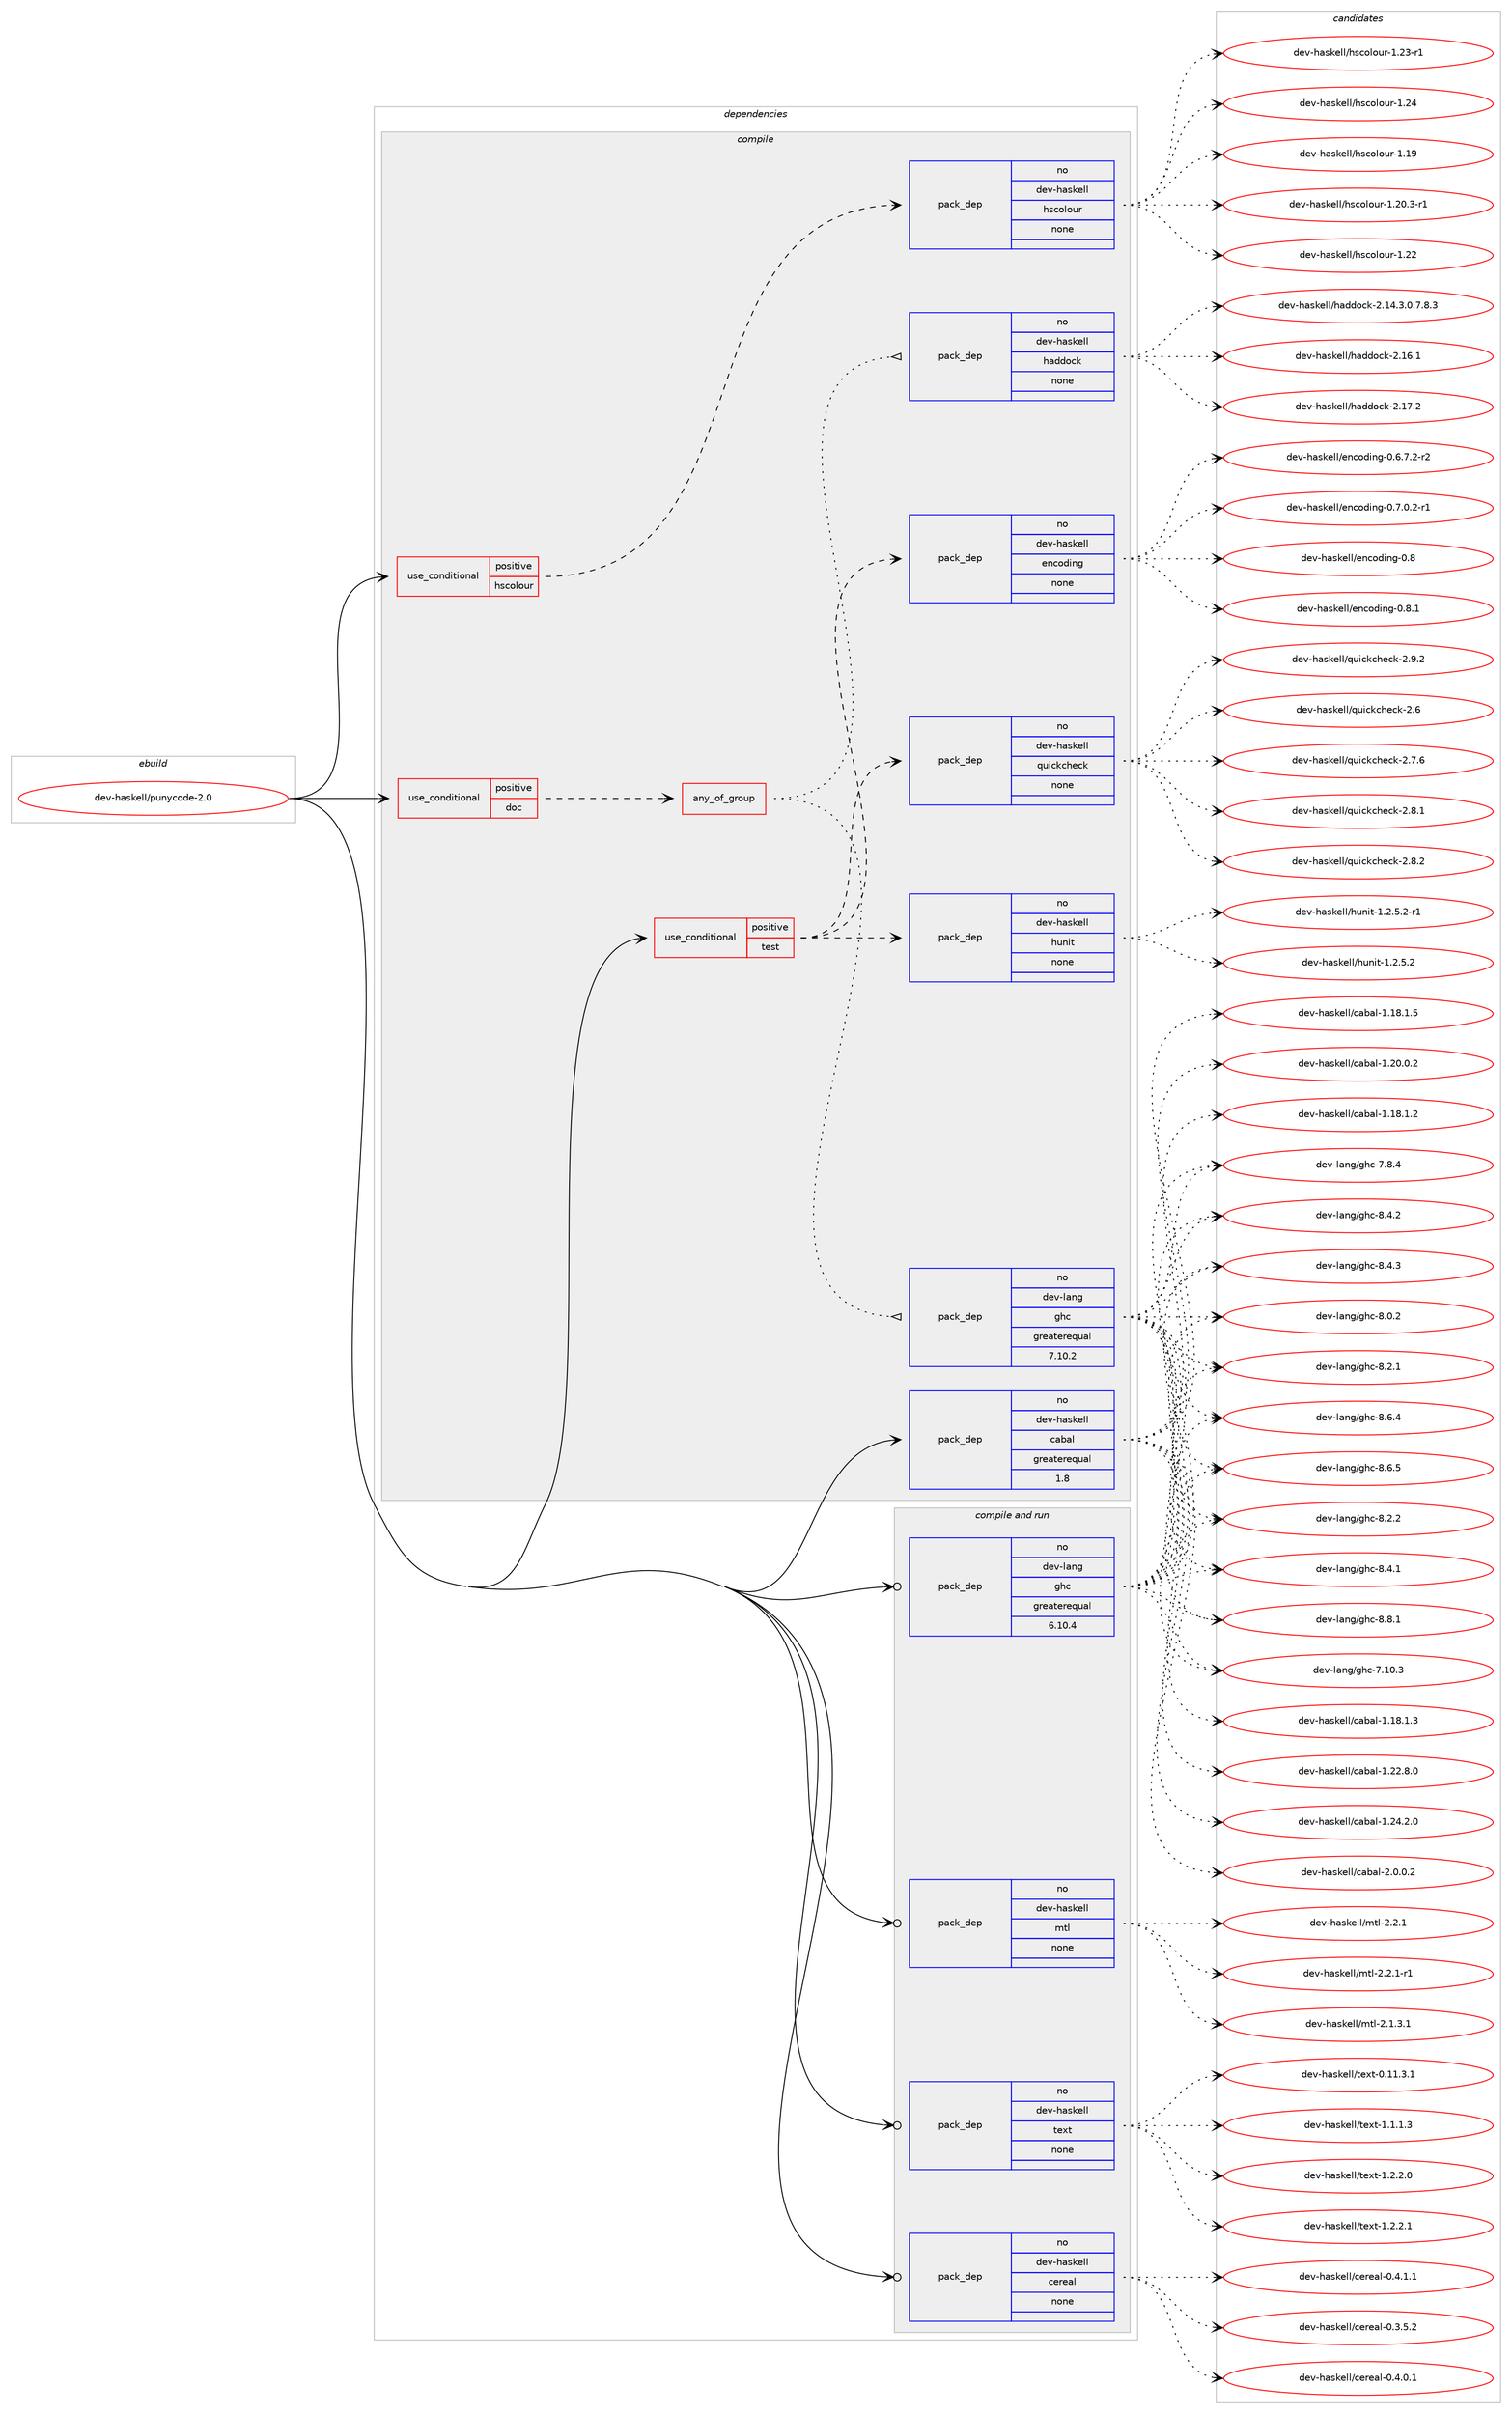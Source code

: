 digraph prolog {

# *************
# Graph options
# *************

newrank=true;
concentrate=true;
compound=true;
graph [rankdir=LR,fontname=Helvetica,fontsize=10,ranksep=1.5];#, ranksep=2.5, nodesep=0.2];
edge  [arrowhead=vee];
node  [fontname=Helvetica,fontsize=10];

# **********
# The ebuild
# **********

subgraph cluster_leftcol {
color=gray;
rank=same;
label=<<i>ebuild</i>>;
id [label="dev-haskell/punycode-2.0", color=red, width=4, href="../dev-haskell/punycode-2.0.svg"];
}

# ****************
# The dependencies
# ****************

subgraph cluster_midcol {
color=gray;
label=<<i>dependencies</i>>;
subgraph cluster_compile {
fillcolor="#eeeeee";
style=filled;
label=<<i>compile</i>>;
subgraph cond127255 {
dependency542092 [label=<<TABLE BORDER="0" CELLBORDER="1" CELLSPACING="0" CELLPADDING="4"><TR><TD ROWSPAN="3" CELLPADDING="10">use_conditional</TD></TR><TR><TD>positive</TD></TR><TR><TD>doc</TD></TR></TABLE>>, shape=none, color=red];
subgraph any10364 {
dependency542093 [label=<<TABLE BORDER="0" CELLBORDER="1" CELLSPACING="0" CELLPADDING="4"><TR><TD CELLPADDING="10">any_of_group</TD></TR></TABLE>>, shape=none, color=red];subgraph pack404116 {
dependency542094 [label=<<TABLE BORDER="0" CELLBORDER="1" CELLSPACING="0" CELLPADDING="4" WIDTH="220"><TR><TD ROWSPAN="6" CELLPADDING="30">pack_dep</TD></TR><TR><TD WIDTH="110">no</TD></TR><TR><TD>dev-haskell</TD></TR><TR><TD>haddock</TD></TR><TR><TD>none</TD></TR><TR><TD></TD></TR></TABLE>>, shape=none, color=blue];
}
dependency542093:e -> dependency542094:w [weight=20,style="dotted",arrowhead="oinv"];
subgraph pack404117 {
dependency542095 [label=<<TABLE BORDER="0" CELLBORDER="1" CELLSPACING="0" CELLPADDING="4" WIDTH="220"><TR><TD ROWSPAN="6" CELLPADDING="30">pack_dep</TD></TR><TR><TD WIDTH="110">no</TD></TR><TR><TD>dev-lang</TD></TR><TR><TD>ghc</TD></TR><TR><TD>greaterequal</TD></TR><TR><TD>7.10.2</TD></TR></TABLE>>, shape=none, color=blue];
}
dependency542093:e -> dependency542095:w [weight=20,style="dotted",arrowhead="oinv"];
}
dependency542092:e -> dependency542093:w [weight=20,style="dashed",arrowhead="vee"];
}
id:e -> dependency542092:w [weight=20,style="solid",arrowhead="vee"];
subgraph cond127256 {
dependency542096 [label=<<TABLE BORDER="0" CELLBORDER="1" CELLSPACING="0" CELLPADDING="4"><TR><TD ROWSPAN="3" CELLPADDING="10">use_conditional</TD></TR><TR><TD>positive</TD></TR><TR><TD>hscolour</TD></TR></TABLE>>, shape=none, color=red];
subgraph pack404118 {
dependency542097 [label=<<TABLE BORDER="0" CELLBORDER="1" CELLSPACING="0" CELLPADDING="4" WIDTH="220"><TR><TD ROWSPAN="6" CELLPADDING="30">pack_dep</TD></TR><TR><TD WIDTH="110">no</TD></TR><TR><TD>dev-haskell</TD></TR><TR><TD>hscolour</TD></TR><TR><TD>none</TD></TR><TR><TD></TD></TR></TABLE>>, shape=none, color=blue];
}
dependency542096:e -> dependency542097:w [weight=20,style="dashed",arrowhead="vee"];
}
id:e -> dependency542096:w [weight=20,style="solid",arrowhead="vee"];
subgraph cond127257 {
dependency542098 [label=<<TABLE BORDER="0" CELLBORDER="1" CELLSPACING="0" CELLPADDING="4"><TR><TD ROWSPAN="3" CELLPADDING="10">use_conditional</TD></TR><TR><TD>positive</TD></TR><TR><TD>test</TD></TR></TABLE>>, shape=none, color=red];
subgraph pack404119 {
dependency542099 [label=<<TABLE BORDER="0" CELLBORDER="1" CELLSPACING="0" CELLPADDING="4" WIDTH="220"><TR><TD ROWSPAN="6" CELLPADDING="30">pack_dep</TD></TR><TR><TD WIDTH="110">no</TD></TR><TR><TD>dev-haskell</TD></TR><TR><TD>encoding</TD></TR><TR><TD>none</TD></TR><TR><TD></TD></TR></TABLE>>, shape=none, color=blue];
}
dependency542098:e -> dependency542099:w [weight=20,style="dashed",arrowhead="vee"];
subgraph pack404120 {
dependency542100 [label=<<TABLE BORDER="0" CELLBORDER="1" CELLSPACING="0" CELLPADDING="4" WIDTH="220"><TR><TD ROWSPAN="6" CELLPADDING="30">pack_dep</TD></TR><TR><TD WIDTH="110">no</TD></TR><TR><TD>dev-haskell</TD></TR><TR><TD>hunit</TD></TR><TR><TD>none</TD></TR><TR><TD></TD></TR></TABLE>>, shape=none, color=blue];
}
dependency542098:e -> dependency542100:w [weight=20,style="dashed",arrowhead="vee"];
subgraph pack404121 {
dependency542101 [label=<<TABLE BORDER="0" CELLBORDER="1" CELLSPACING="0" CELLPADDING="4" WIDTH="220"><TR><TD ROWSPAN="6" CELLPADDING="30">pack_dep</TD></TR><TR><TD WIDTH="110">no</TD></TR><TR><TD>dev-haskell</TD></TR><TR><TD>quickcheck</TD></TR><TR><TD>none</TD></TR><TR><TD></TD></TR></TABLE>>, shape=none, color=blue];
}
dependency542098:e -> dependency542101:w [weight=20,style="dashed",arrowhead="vee"];
}
id:e -> dependency542098:w [weight=20,style="solid",arrowhead="vee"];
subgraph pack404122 {
dependency542102 [label=<<TABLE BORDER="0" CELLBORDER="1" CELLSPACING="0" CELLPADDING="4" WIDTH="220"><TR><TD ROWSPAN="6" CELLPADDING="30">pack_dep</TD></TR><TR><TD WIDTH="110">no</TD></TR><TR><TD>dev-haskell</TD></TR><TR><TD>cabal</TD></TR><TR><TD>greaterequal</TD></TR><TR><TD>1.8</TD></TR></TABLE>>, shape=none, color=blue];
}
id:e -> dependency542102:w [weight=20,style="solid",arrowhead="vee"];
}
subgraph cluster_compileandrun {
fillcolor="#eeeeee";
style=filled;
label=<<i>compile and run</i>>;
subgraph pack404123 {
dependency542103 [label=<<TABLE BORDER="0" CELLBORDER="1" CELLSPACING="0" CELLPADDING="4" WIDTH="220"><TR><TD ROWSPAN="6" CELLPADDING="30">pack_dep</TD></TR><TR><TD WIDTH="110">no</TD></TR><TR><TD>dev-haskell</TD></TR><TR><TD>cereal</TD></TR><TR><TD>none</TD></TR><TR><TD></TD></TR></TABLE>>, shape=none, color=blue];
}
id:e -> dependency542103:w [weight=20,style="solid",arrowhead="odotvee"];
subgraph pack404124 {
dependency542104 [label=<<TABLE BORDER="0" CELLBORDER="1" CELLSPACING="0" CELLPADDING="4" WIDTH="220"><TR><TD ROWSPAN="6" CELLPADDING="30">pack_dep</TD></TR><TR><TD WIDTH="110">no</TD></TR><TR><TD>dev-haskell</TD></TR><TR><TD>mtl</TD></TR><TR><TD>none</TD></TR><TR><TD></TD></TR></TABLE>>, shape=none, color=blue];
}
id:e -> dependency542104:w [weight=20,style="solid",arrowhead="odotvee"];
subgraph pack404125 {
dependency542105 [label=<<TABLE BORDER="0" CELLBORDER="1" CELLSPACING="0" CELLPADDING="4" WIDTH="220"><TR><TD ROWSPAN="6" CELLPADDING="30">pack_dep</TD></TR><TR><TD WIDTH="110">no</TD></TR><TR><TD>dev-haskell</TD></TR><TR><TD>text</TD></TR><TR><TD>none</TD></TR><TR><TD></TD></TR></TABLE>>, shape=none, color=blue];
}
id:e -> dependency542105:w [weight=20,style="solid",arrowhead="odotvee"];
subgraph pack404126 {
dependency542106 [label=<<TABLE BORDER="0" CELLBORDER="1" CELLSPACING="0" CELLPADDING="4" WIDTH="220"><TR><TD ROWSPAN="6" CELLPADDING="30">pack_dep</TD></TR><TR><TD WIDTH="110">no</TD></TR><TR><TD>dev-lang</TD></TR><TR><TD>ghc</TD></TR><TR><TD>greaterequal</TD></TR><TR><TD>6.10.4</TD></TR></TABLE>>, shape=none, color=blue];
}
id:e -> dependency542106:w [weight=20,style="solid",arrowhead="odotvee"];
}
subgraph cluster_run {
fillcolor="#eeeeee";
style=filled;
label=<<i>run</i>>;
}
}

# **************
# The candidates
# **************

subgraph cluster_choices {
rank=same;
color=gray;
label=<<i>candidates</i>>;

subgraph choice404116 {
color=black;
nodesep=1;
choice1001011184510497115107101108108471049710010011199107455046495246514648465546564651 [label="dev-haskell/haddock-2.14.3.0.7.8.3", color=red, width=4,href="../dev-haskell/haddock-2.14.3.0.7.8.3.svg"];
choice100101118451049711510710110810847104971001001119910745504649544649 [label="dev-haskell/haddock-2.16.1", color=red, width=4,href="../dev-haskell/haddock-2.16.1.svg"];
choice100101118451049711510710110810847104971001001119910745504649554650 [label="dev-haskell/haddock-2.17.2", color=red, width=4,href="../dev-haskell/haddock-2.17.2.svg"];
dependency542094:e -> choice1001011184510497115107101108108471049710010011199107455046495246514648465546564651:w [style=dotted,weight="100"];
dependency542094:e -> choice100101118451049711510710110810847104971001001119910745504649544649:w [style=dotted,weight="100"];
dependency542094:e -> choice100101118451049711510710110810847104971001001119910745504649554650:w [style=dotted,weight="100"];
}
subgraph choice404117 {
color=black;
nodesep=1;
choice1001011184510897110103471031049945554649484651 [label="dev-lang/ghc-7.10.3", color=red, width=4,href="../dev-lang/ghc-7.10.3.svg"];
choice10010111845108971101034710310499455546564652 [label="dev-lang/ghc-7.8.4", color=red, width=4,href="../dev-lang/ghc-7.8.4.svg"];
choice10010111845108971101034710310499455646484650 [label="dev-lang/ghc-8.0.2", color=red, width=4,href="../dev-lang/ghc-8.0.2.svg"];
choice10010111845108971101034710310499455646504649 [label="dev-lang/ghc-8.2.1", color=red, width=4,href="../dev-lang/ghc-8.2.1.svg"];
choice10010111845108971101034710310499455646504650 [label="dev-lang/ghc-8.2.2", color=red, width=4,href="../dev-lang/ghc-8.2.2.svg"];
choice10010111845108971101034710310499455646524649 [label="dev-lang/ghc-8.4.1", color=red, width=4,href="../dev-lang/ghc-8.4.1.svg"];
choice10010111845108971101034710310499455646524650 [label="dev-lang/ghc-8.4.2", color=red, width=4,href="../dev-lang/ghc-8.4.2.svg"];
choice10010111845108971101034710310499455646524651 [label="dev-lang/ghc-8.4.3", color=red, width=4,href="../dev-lang/ghc-8.4.3.svg"];
choice10010111845108971101034710310499455646544652 [label="dev-lang/ghc-8.6.4", color=red, width=4,href="../dev-lang/ghc-8.6.4.svg"];
choice10010111845108971101034710310499455646544653 [label="dev-lang/ghc-8.6.5", color=red, width=4,href="../dev-lang/ghc-8.6.5.svg"];
choice10010111845108971101034710310499455646564649 [label="dev-lang/ghc-8.8.1", color=red, width=4,href="../dev-lang/ghc-8.8.1.svg"];
dependency542095:e -> choice1001011184510897110103471031049945554649484651:w [style=dotted,weight="100"];
dependency542095:e -> choice10010111845108971101034710310499455546564652:w [style=dotted,weight="100"];
dependency542095:e -> choice10010111845108971101034710310499455646484650:w [style=dotted,weight="100"];
dependency542095:e -> choice10010111845108971101034710310499455646504649:w [style=dotted,weight="100"];
dependency542095:e -> choice10010111845108971101034710310499455646504650:w [style=dotted,weight="100"];
dependency542095:e -> choice10010111845108971101034710310499455646524649:w [style=dotted,weight="100"];
dependency542095:e -> choice10010111845108971101034710310499455646524650:w [style=dotted,weight="100"];
dependency542095:e -> choice10010111845108971101034710310499455646524651:w [style=dotted,weight="100"];
dependency542095:e -> choice10010111845108971101034710310499455646544652:w [style=dotted,weight="100"];
dependency542095:e -> choice10010111845108971101034710310499455646544653:w [style=dotted,weight="100"];
dependency542095:e -> choice10010111845108971101034710310499455646564649:w [style=dotted,weight="100"];
}
subgraph choice404118 {
color=black;
nodesep=1;
choice100101118451049711510710110810847104115991111081111171144549464957 [label="dev-haskell/hscolour-1.19", color=red, width=4,href="../dev-haskell/hscolour-1.19.svg"];
choice10010111845104971151071011081084710411599111108111117114454946504846514511449 [label="dev-haskell/hscolour-1.20.3-r1", color=red, width=4,href="../dev-haskell/hscolour-1.20.3-r1.svg"];
choice100101118451049711510710110810847104115991111081111171144549465050 [label="dev-haskell/hscolour-1.22", color=red, width=4,href="../dev-haskell/hscolour-1.22.svg"];
choice1001011184510497115107101108108471041159911110811111711445494650514511449 [label="dev-haskell/hscolour-1.23-r1", color=red, width=4,href="../dev-haskell/hscolour-1.23-r1.svg"];
choice100101118451049711510710110810847104115991111081111171144549465052 [label="dev-haskell/hscolour-1.24", color=red, width=4,href="../dev-haskell/hscolour-1.24.svg"];
dependency542097:e -> choice100101118451049711510710110810847104115991111081111171144549464957:w [style=dotted,weight="100"];
dependency542097:e -> choice10010111845104971151071011081084710411599111108111117114454946504846514511449:w [style=dotted,weight="100"];
dependency542097:e -> choice100101118451049711510710110810847104115991111081111171144549465050:w [style=dotted,weight="100"];
dependency542097:e -> choice1001011184510497115107101108108471041159911110811111711445494650514511449:w [style=dotted,weight="100"];
dependency542097:e -> choice100101118451049711510710110810847104115991111081111171144549465052:w [style=dotted,weight="100"];
}
subgraph choice404119 {
color=black;
nodesep=1;
choice1001011184510497115107101108108471011109911110010511010345484654465546504511450 [label="dev-haskell/encoding-0.6.7.2-r2", color=red, width=4,href="../dev-haskell/encoding-0.6.7.2-r2.svg"];
choice1001011184510497115107101108108471011109911110010511010345484655464846504511449 [label="dev-haskell/encoding-0.7.0.2-r1", color=red, width=4,href="../dev-haskell/encoding-0.7.0.2-r1.svg"];
choice1001011184510497115107101108108471011109911110010511010345484656 [label="dev-haskell/encoding-0.8", color=red, width=4,href="../dev-haskell/encoding-0.8.svg"];
choice10010111845104971151071011081084710111099111100105110103454846564649 [label="dev-haskell/encoding-0.8.1", color=red, width=4,href="../dev-haskell/encoding-0.8.1.svg"];
dependency542099:e -> choice1001011184510497115107101108108471011109911110010511010345484654465546504511450:w [style=dotted,weight="100"];
dependency542099:e -> choice1001011184510497115107101108108471011109911110010511010345484655464846504511449:w [style=dotted,weight="100"];
dependency542099:e -> choice1001011184510497115107101108108471011109911110010511010345484656:w [style=dotted,weight="100"];
dependency542099:e -> choice10010111845104971151071011081084710111099111100105110103454846564649:w [style=dotted,weight="100"];
}
subgraph choice404120 {
color=black;
nodesep=1;
choice1001011184510497115107101108108471041171101051164549465046534650 [label="dev-haskell/hunit-1.2.5.2", color=red, width=4,href="../dev-haskell/hunit-1.2.5.2.svg"];
choice10010111845104971151071011081084710411711010511645494650465346504511449 [label="dev-haskell/hunit-1.2.5.2-r1", color=red, width=4,href="../dev-haskell/hunit-1.2.5.2-r1.svg"];
dependency542100:e -> choice1001011184510497115107101108108471041171101051164549465046534650:w [style=dotted,weight="100"];
dependency542100:e -> choice10010111845104971151071011081084710411711010511645494650465346504511449:w [style=dotted,weight="100"];
}
subgraph choice404121 {
color=black;
nodesep=1;
choice10010111845104971151071011081084711311710599107991041019910745504654 [label="dev-haskell/quickcheck-2.6", color=red, width=4,href="../dev-haskell/quickcheck-2.6.svg"];
choice100101118451049711510710110810847113117105991079910410199107455046554654 [label="dev-haskell/quickcheck-2.7.6", color=red, width=4,href="../dev-haskell/quickcheck-2.7.6.svg"];
choice100101118451049711510710110810847113117105991079910410199107455046564649 [label="dev-haskell/quickcheck-2.8.1", color=red, width=4,href="../dev-haskell/quickcheck-2.8.1.svg"];
choice100101118451049711510710110810847113117105991079910410199107455046564650 [label="dev-haskell/quickcheck-2.8.2", color=red, width=4,href="../dev-haskell/quickcheck-2.8.2.svg"];
choice100101118451049711510710110810847113117105991079910410199107455046574650 [label="dev-haskell/quickcheck-2.9.2", color=red, width=4,href="../dev-haskell/quickcheck-2.9.2.svg"];
dependency542101:e -> choice10010111845104971151071011081084711311710599107991041019910745504654:w [style=dotted,weight="100"];
dependency542101:e -> choice100101118451049711510710110810847113117105991079910410199107455046554654:w [style=dotted,weight="100"];
dependency542101:e -> choice100101118451049711510710110810847113117105991079910410199107455046564649:w [style=dotted,weight="100"];
dependency542101:e -> choice100101118451049711510710110810847113117105991079910410199107455046564650:w [style=dotted,weight="100"];
dependency542101:e -> choice100101118451049711510710110810847113117105991079910410199107455046574650:w [style=dotted,weight="100"];
}
subgraph choice404122 {
color=black;
nodesep=1;
choice10010111845104971151071011081084799979897108454946495646494650 [label="dev-haskell/cabal-1.18.1.2", color=red, width=4,href="../dev-haskell/cabal-1.18.1.2.svg"];
choice10010111845104971151071011081084799979897108454946495646494651 [label="dev-haskell/cabal-1.18.1.3", color=red, width=4,href="../dev-haskell/cabal-1.18.1.3.svg"];
choice10010111845104971151071011081084799979897108454946495646494653 [label="dev-haskell/cabal-1.18.1.5", color=red, width=4,href="../dev-haskell/cabal-1.18.1.5.svg"];
choice10010111845104971151071011081084799979897108454946504846484650 [label="dev-haskell/cabal-1.20.0.2", color=red, width=4,href="../dev-haskell/cabal-1.20.0.2.svg"];
choice10010111845104971151071011081084799979897108454946505046564648 [label="dev-haskell/cabal-1.22.8.0", color=red, width=4,href="../dev-haskell/cabal-1.22.8.0.svg"];
choice10010111845104971151071011081084799979897108454946505246504648 [label="dev-haskell/cabal-1.24.2.0", color=red, width=4,href="../dev-haskell/cabal-1.24.2.0.svg"];
choice100101118451049711510710110810847999798971084550464846484650 [label="dev-haskell/cabal-2.0.0.2", color=red, width=4,href="../dev-haskell/cabal-2.0.0.2.svg"];
dependency542102:e -> choice10010111845104971151071011081084799979897108454946495646494650:w [style=dotted,weight="100"];
dependency542102:e -> choice10010111845104971151071011081084799979897108454946495646494651:w [style=dotted,weight="100"];
dependency542102:e -> choice10010111845104971151071011081084799979897108454946495646494653:w [style=dotted,weight="100"];
dependency542102:e -> choice10010111845104971151071011081084799979897108454946504846484650:w [style=dotted,weight="100"];
dependency542102:e -> choice10010111845104971151071011081084799979897108454946505046564648:w [style=dotted,weight="100"];
dependency542102:e -> choice10010111845104971151071011081084799979897108454946505246504648:w [style=dotted,weight="100"];
dependency542102:e -> choice100101118451049711510710110810847999798971084550464846484650:w [style=dotted,weight="100"];
}
subgraph choice404123 {
color=black;
nodesep=1;
choice10010111845104971151071011081084799101114101971084548465146534650 [label="dev-haskell/cereal-0.3.5.2", color=red, width=4,href="../dev-haskell/cereal-0.3.5.2.svg"];
choice10010111845104971151071011081084799101114101971084548465246484649 [label="dev-haskell/cereal-0.4.0.1", color=red, width=4,href="../dev-haskell/cereal-0.4.0.1.svg"];
choice10010111845104971151071011081084799101114101971084548465246494649 [label="dev-haskell/cereal-0.4.1.1", color=red, width=4,href="../dev-haskell/cereal-0.4.1.1.svg"];
dependency542103:e -> choice10010111845104971151071011081084799101114101971084548465146534650:w [style=dotted,weight="100"];
dependency542103:e -> choice10010111845104971151071011081084799101114101971084548465246484649:w [style=dotted,weight="100"];
dependency542103:e -> choice10010111845104971151071011081084799101114101971084548465246494649:w [style=dotted,weight="100"];
}
subgraph choice404124 {
color=black;
nodesep=1;
choice1001011184510497115107101108108471091161084550464946514649 [label="dev-haskell/mtl-2.1.3.1", color=red, width=4,href="../dev-haskell/mtl-2.1.3.1.svg"];
choice100101118451049711510710110810847109116108455046504649 [label="dev-haskell/mtl-2.2.1", color=red, width=4,href="../dev-haskell/mtl-2.2.1.svg"];
choice1001011184510497115107101108108471091161084550465046494511449 [label="dev-haskell/mtl-2.2.1-r1", color=red, width=4,href="../dev-haskell/mtl-2.2.1-r1.svg"];
dependency542104:e -> choice1001011184510497115107101108108471091161084550464946514649:w [style=dotted,weight="100"];
dependency542104:e -> choice100101118451049711510710110810847109116108455046504649:w [style=dotted,weight="100"];
dependency542104:e -> choice1001011184510497115107101108108471091161084550465046494511449:w [style=dotted,weight="100"];
}
subgraph choice404125 {
color=black;
nodesep=1;
choice100101118451049711510710110810847116101120116454846494946514649 [label="dev-haskell/text-0.11.3.1", color=red, width=4,href="../dev-haskell/text-0.11.3.1.svg"];
choice1001011184510497115107101108108471161011201164549464946494651 [label="dev-haskell/text-1.1.1.3", color=red, width=4,href="../dev-haskell/text-1.1.1.3.svg"];
choice1001011184510497115107101108108471161011201164549465046504648 [label="dev-haskell/text-1.2.2.0", color=red, width=4,href="../dev-haskell/text-1.2.2.0.svg"];
choice1001011184510497115107101108108471161011201164549465046504649 [label="dev-haskell/text-1.2.2.1", color=red, width=4,href="../dev-haskell/text-1.2.2.1.svg"];
dependency542105:e -> choice100101118451049711510710110810847116101120116454846494946514649:w [style=dotted,weight="100"];
dependency542105:e -> choice1001011184510497115107101108108471161011201164549464946494651:w [style=dotted,weight="100"];
dependency542105:e -> choice1001011184510497115107101108108471161011201164549465046504648:w [style=dotted,weight="100"];
dependency542105:e -> choice1001011184510497115107101108108471161011201164549465046504649:w [style=dotted,weight="100"];
}
subgraph choice404126 {
color=black;
nodesep=1;
choice1001011184510897110103471031049945554649484651 [label="dev-lang/ghc-7.10.3", color=red, width=4,href="../dev-lang/ghc-7.10.3.svg"];
choice10010111845108971101034710310499455546564652 [label="dev-lang/ghc-7.8.4", color=red, width=4,href="../dev-lang/ghc-7.8.4.svg"];
choice10010111845108971101034710310499455646484650 [label="dev-lang/ghc-8.0.2", color=red, width=4,href="../dev-lang/ghc-8.0.2.svg"];
choice10010111845108971101034710310499455646504649 [label="dev-lang/ghc-8.2.1", color=red, width=4,href="../dev-lang/ghc-8.2.1.svg"];
choice10010111845108971101034710310499455646504650 [label="dev-lang/ghc-8.2.2", color=red, width=4,href="../dev-lang/ghc-8.2.2.svg"];
choice10010111845108971101034710310499455646524649 [label="dev-lang/ghc-8.4.1", color=red, width=4,href="../dev-lang/ghc-8.4.1.svg"];
choice10010111845108971101034710310499455646524650 [label="dev-lang/ghc-8.4.2", color=red, width=4,href="../dev-lang/ghc-8.4.2.svg"];
choice10010111845108971101034710310499455646524651 [label="dev-lang/ghc-8.4.3", color=red, width=4,href="../dev-lang/ghc-8.4.3.svg"];
choice10010111845108971101034710310499455646544652 [label="dev-lang/ghc-8.6.4", color=red, width=4,href="../dev-lang/ghc-8.6.4.svg"];
choice10010111845108971101034710310499455646544653 [label="dev-lang/ghc-8.6.5", color=red, width=4,href="../dev-lang/ghc-8.6.5.svg"];
choice10010111845108971101034710310499455646564649 [label="dev-lang/ghc-8.8.1", color=red, width=4,href="../dev-lang/ghc-8.8.1.svg"];
dependency542106:e -> choice1001011184510897110103471031049945554649484651:w [style=dotted,weight="100"];
dependency542106:e -> choice10010111845108971101034710310499455546564652:w [style=dotted,weight="100"];
dependency542106:e -> choice10010111845108971101034710310499455646484650:w [style=dotted,weight="100"];
dependency542106:e -> choice10010111845108971101034710310499455646504649:w [style=dotted,weight="100"];
dependency542106:e -> choice10010111845108971101034710310499455646504650:w [style=dotted,weight="100"];
dependency542106:e -> choice10010111845108971101034710310499455646524649:w [style=dotted,weight="100"];
dependency542106:e -> choice10010111845108971101034710310499455646524650:w [style=dotted,weight="100"];
dependency542106:e -> choice10010111845108971101034710310499455646524651:w [style=dotted,weight="100"];
dependency542106:e -> choice10010111845108971101034710310499455646544652:w [style=dotted,weight="100"];
dependency542106:e -> choice10010111845108971101034710310499455646544653:w [style=dotted,weight="100"];
dependency542106:e -> choice10010111845108971101034710310499455646564649:w [style=dotted,weight="100"];
}
}

}
